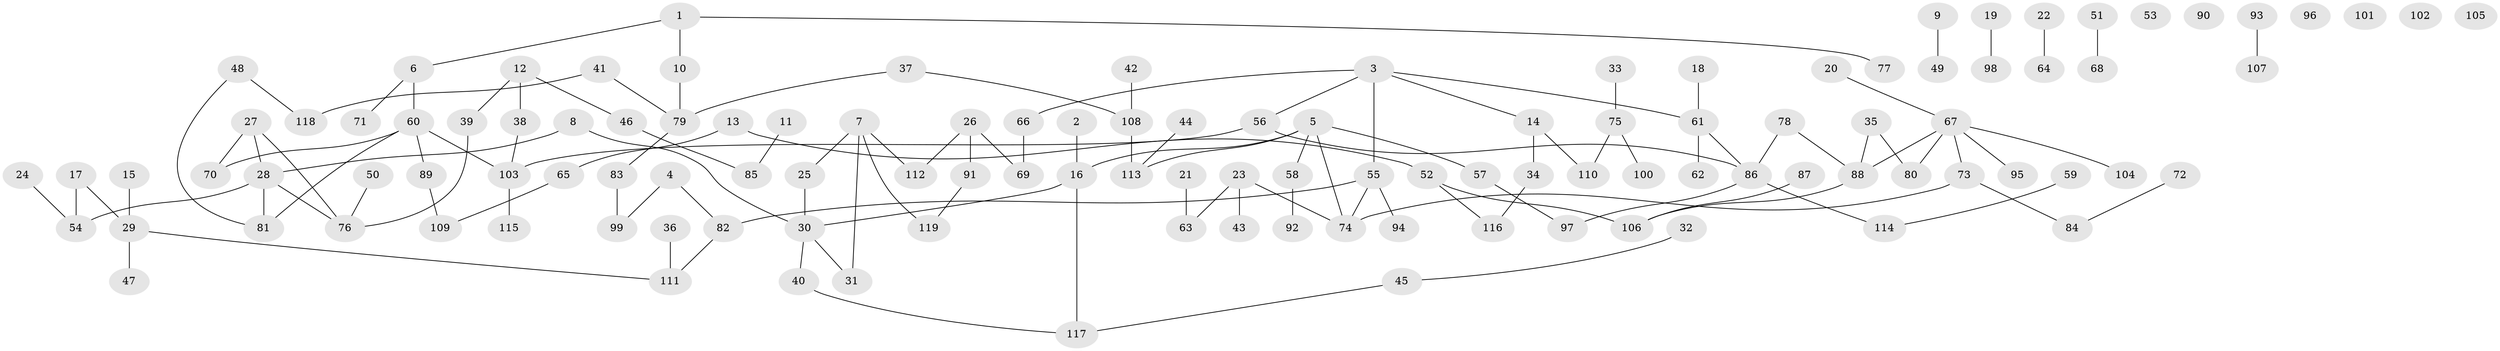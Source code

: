 // coarse degree distribution, {2: 0.2711864406779661, 1: 0.23728813559322035, 9: 0.01694915254237288, 3: 0.15254237288135594, 6: 0.03389830508474576, 7: 0.01694915254237288, 5: 0.05084745762711865, 0: 0.1864406779661017, 4: 0.03389830508474576}
// Generated by graph-tools (version 1.1) at 2025/16/03/04/25 18:16:31]
// undirected, 119 vertices, 125 edges
graph export_dot {
graph [start="1"]
  node [color=gray90,style=filled];
  1;
  2;
  3;
  4;
  5;
  6;
  7;
  8;
  9;
  10;
  11;
  12;
  13;
  14;
  15;
  16;
  17;
  18;
  19;
  20;
  21;
  22;
  23;
  24;
  25;
  26;
  27;
  28;
  29;
  30;
  31;
  32;
  33;
  34;
  35;
  36;
  37;
  38;
  39;
  40;
  41;
  42;
  43;
  44;
  45;
  46;
  47;
  48;
  49;
  50;
  51;
  52;
  53;
  54;
  55;
  56;
  57;
  58;
  59;
  60;
  61;
  62;
  63;
  64;
  65;
  66;
  67;
  68;
  69;
  70;
  71;
  72;
  73;
  74;
  75;
  76;
  77;
  78;
  79;
  80;
  81;
  82;
  83;
  84;
  85;
  86;
  87;
  88;
  89;
  90;
  91;
  92;
  93;
  94;
  95;
  96;
  97;
  98;
  99;
  100;
  101;
  102;
  103;
  104;
  105;
  106;
  107;
  108;
  109;
  110;
  111;
  112;
  113;
  114;
  115;
  116;
  117;
  118;
  119;
  1 -- 6;
  1 -- 10;
  1 -- 77;
  2 -- 16;
  3 -- 14;
  3 -- 55;
  3 -- 56;
  3 -- 61;
  3 -- 66;
  4 -- 82;
  4 -- 99;
  5 -- 16;
  5 -- 57;
  5 -- 58;
  5 -- 74;
  5 -- 113;
  6 -- 60;
  6 -- 71;
  7 -- 25;
  7 -- 31;
  7 -- 112;
  7 -- 119;
  8 -- 28;
  8 -- 30;
  9 -- 49;
  10 -- 79;
  11 -- 85;
  12 -- 38;
  12 -- 39;
  12 -- 46;
  13 -- 52;
  13 -- 65;
  14 -- 34;
  14 -- 110;
  15 -- 29;
  16 -- 30;
  16 -- 117;
  17 -- 29;
  17 -- 54;
  18 -- 61;
  19 -- 98;
  20 -- 67;
  21 -- 63;
  22 -- 64;
  23 -- 43;
  23 -- 63;
  23 -- 74;
  24 -- 54;
  25 -- 30;
  26 -- 69;
  26 -- 91;
  26 -- 112;
  27 -- 28;
  27 -- 70;
  27 -- 76;
  28 -- 54;
  28 -- 76;
  28 -- 81;
  29 -- 47;
  29 -- 111;
  30 -- 31;
  30 -- 40;
  32 -- 45;
  33 -- 75;
  34 -- 116;
  35 -- 80;
  35 -- 88;
  36 -- 111;
  37 -- 79;
  37 -- 108;
  38 -- 103;
  39 -- 76;
  40 -- 117;
  41 -- 79;
  41 -- 118;
  42 -- 108;
  44 -- 113;
  45 -- 117;
  46 -- 85;
  48 -- 81;
  48 -- 118;
  50 -- 76;
  51 -- 68;
  52 -- 106;
  52 -- 116;
  55 -- 74;
  55 -- 82;
  55 -- 94;
  56 -- 86;
  56 -- 103;
  57 -- 97;
  58 -- 92;
  59 -- 114;
  60 -- 70;
  60 -- 81;
  60 -- 89;
  60 -- 103;
  61 -- 62;
  61 -- 86;
  65 -- 109;
  66 -- 69;
  67 -- 73;
  67 -- 80;
  67 -- 88;
  67 -- 95;
  67 -- 104;
  72 -- 84;
  73 -- 74;
  73 -- 84;
  75 -- 100;
  75 -- 110;
  78 -- 86;
  78 -- 88;
  79 -- 83;
  82 -- 111;
  83 -- 99;
  86 -- 97;
  86 -- 114;
  87 -- 106;
  88 -- 106;
  89 -- 109;
  91 -- 119;
  93 -- 107;
  103 -- 115;
  108 -- 113;
}
